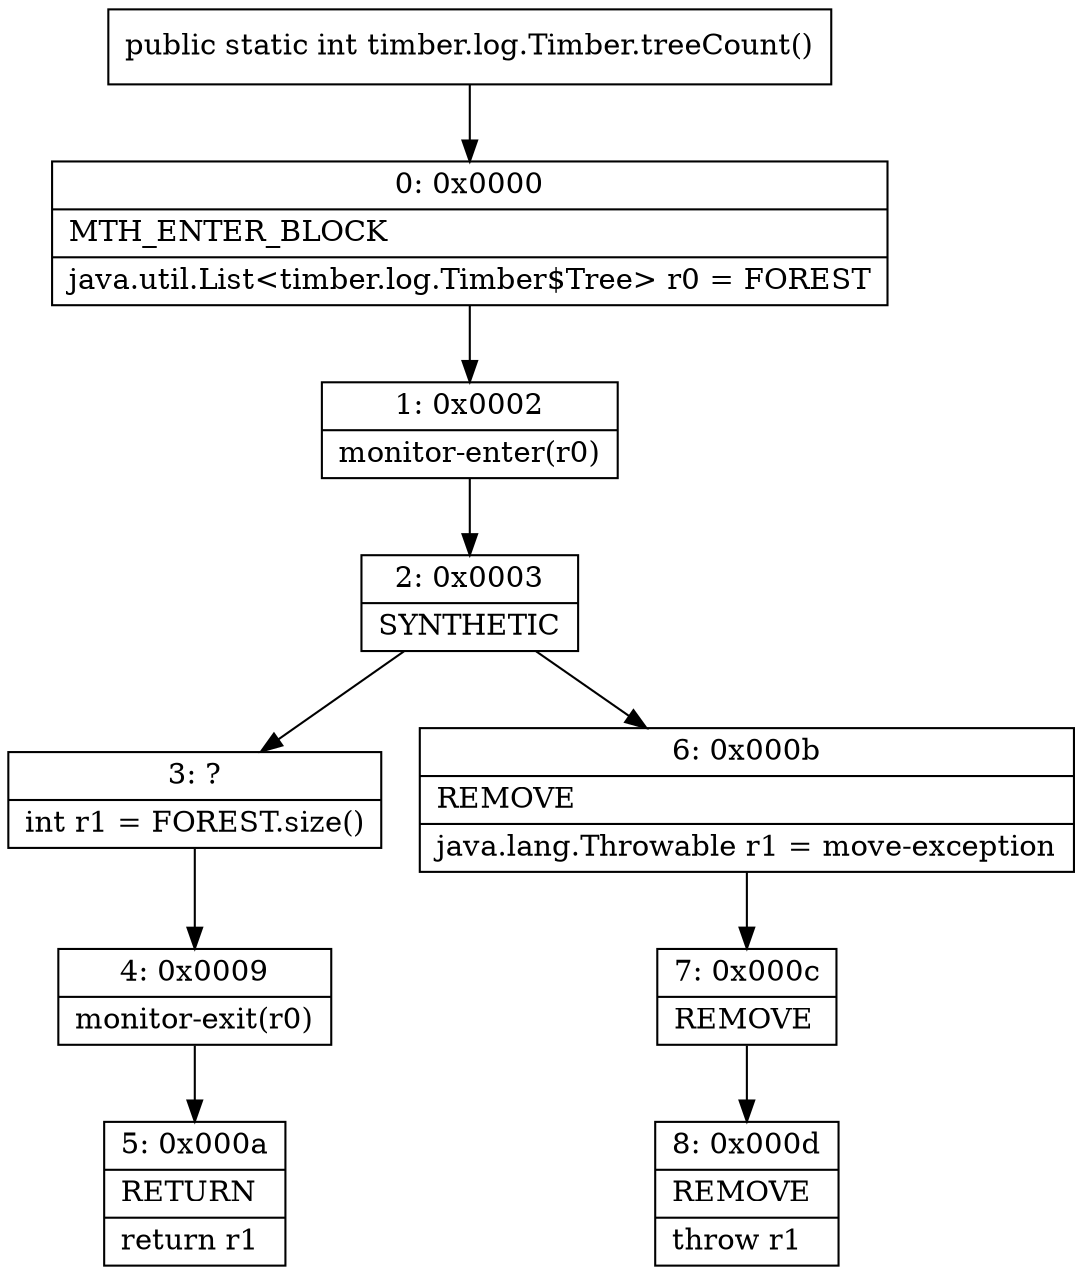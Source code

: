 digraph "CFG fortimber.log.Timber.treeCount()I" {
Node_0 [shape=record,label="{0\:\ 0x0000|MTH_ENTER_BLOCK\l|java.util.List\<timber.log.Timber$Tree\> r0 = FOREST\l}"];
Node_1 [shape=record,label="{1\:\ 0x0002|monitor\-enter(r0)\l}"];
Node_2 [shape=record,label="{2\:\ 0x0003|SYNTHETIC\l}"];
Node_3 [shape=record,label="{3\:\ ?|int r1 = FOREST.size()\l}"];
Node_4 [shape=record,label="{4\:\ 0x0009|monitor\-exit(r0)\l}"];
Node_5 [shape=record,label="{5\:\ 0x000a|RETURN\l|return r1\l}"];
Node_6 [shape=record,label="{6\:\ 0x000b|REMOVE\l|java.lang.Throwable r1 = move\-exception\l}"];
Node_7 [shape=record,label="{7\:\ 0x000c|REMOVE\l}"];
Node_8 [shape=record,label="{8\:\ 0x000d|REMOVE\l|throw r1\l}"];
MethodNode[shape=record,label="{public static int timber.log.Timber.treeCount() }"];
MethodNode -> Node_0;
Node_0 -> Node_1;
Node_1 -> Node_2;
Node_2 -> Node_3;
Node_2 -> Node_6;
Node_3 -> Node_4;
Node_4 -> Node_5;
Node_6 -> Node_7;
Node_7 -> Node_8;
}

